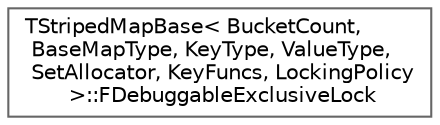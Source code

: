 digraph "Graphical Class Hierarchy"
{
 // INTERACTIVE_SVG=YES
 // LATEX_PDF_SIZE
  bgcolor="transparent";
  edge [fontname=Helvetica,fontsize=10,labelfontname=Helvetica,labelfontsize=10];
  node [fontname=Helvetica,fontsize=10,shape=box,height=0.2,width=0.4];
  rankdir="LR";
  Node0 [id="Node000000",label="TStripedMapBase\< BucketCount,\l BaseMapType, KeyType, ValueType,\l SetAllocator, KeyFuncs, LockingPolicy\l \>::FDebuggableExclusiveLock",height=0.2,width=0.4,color="grey40", fillcolor="white", style="filled",URL="$d1/d56/structTStripedMapBase_1_1FDebuggableExclusiveLock.html",tooltip=" "];
}
